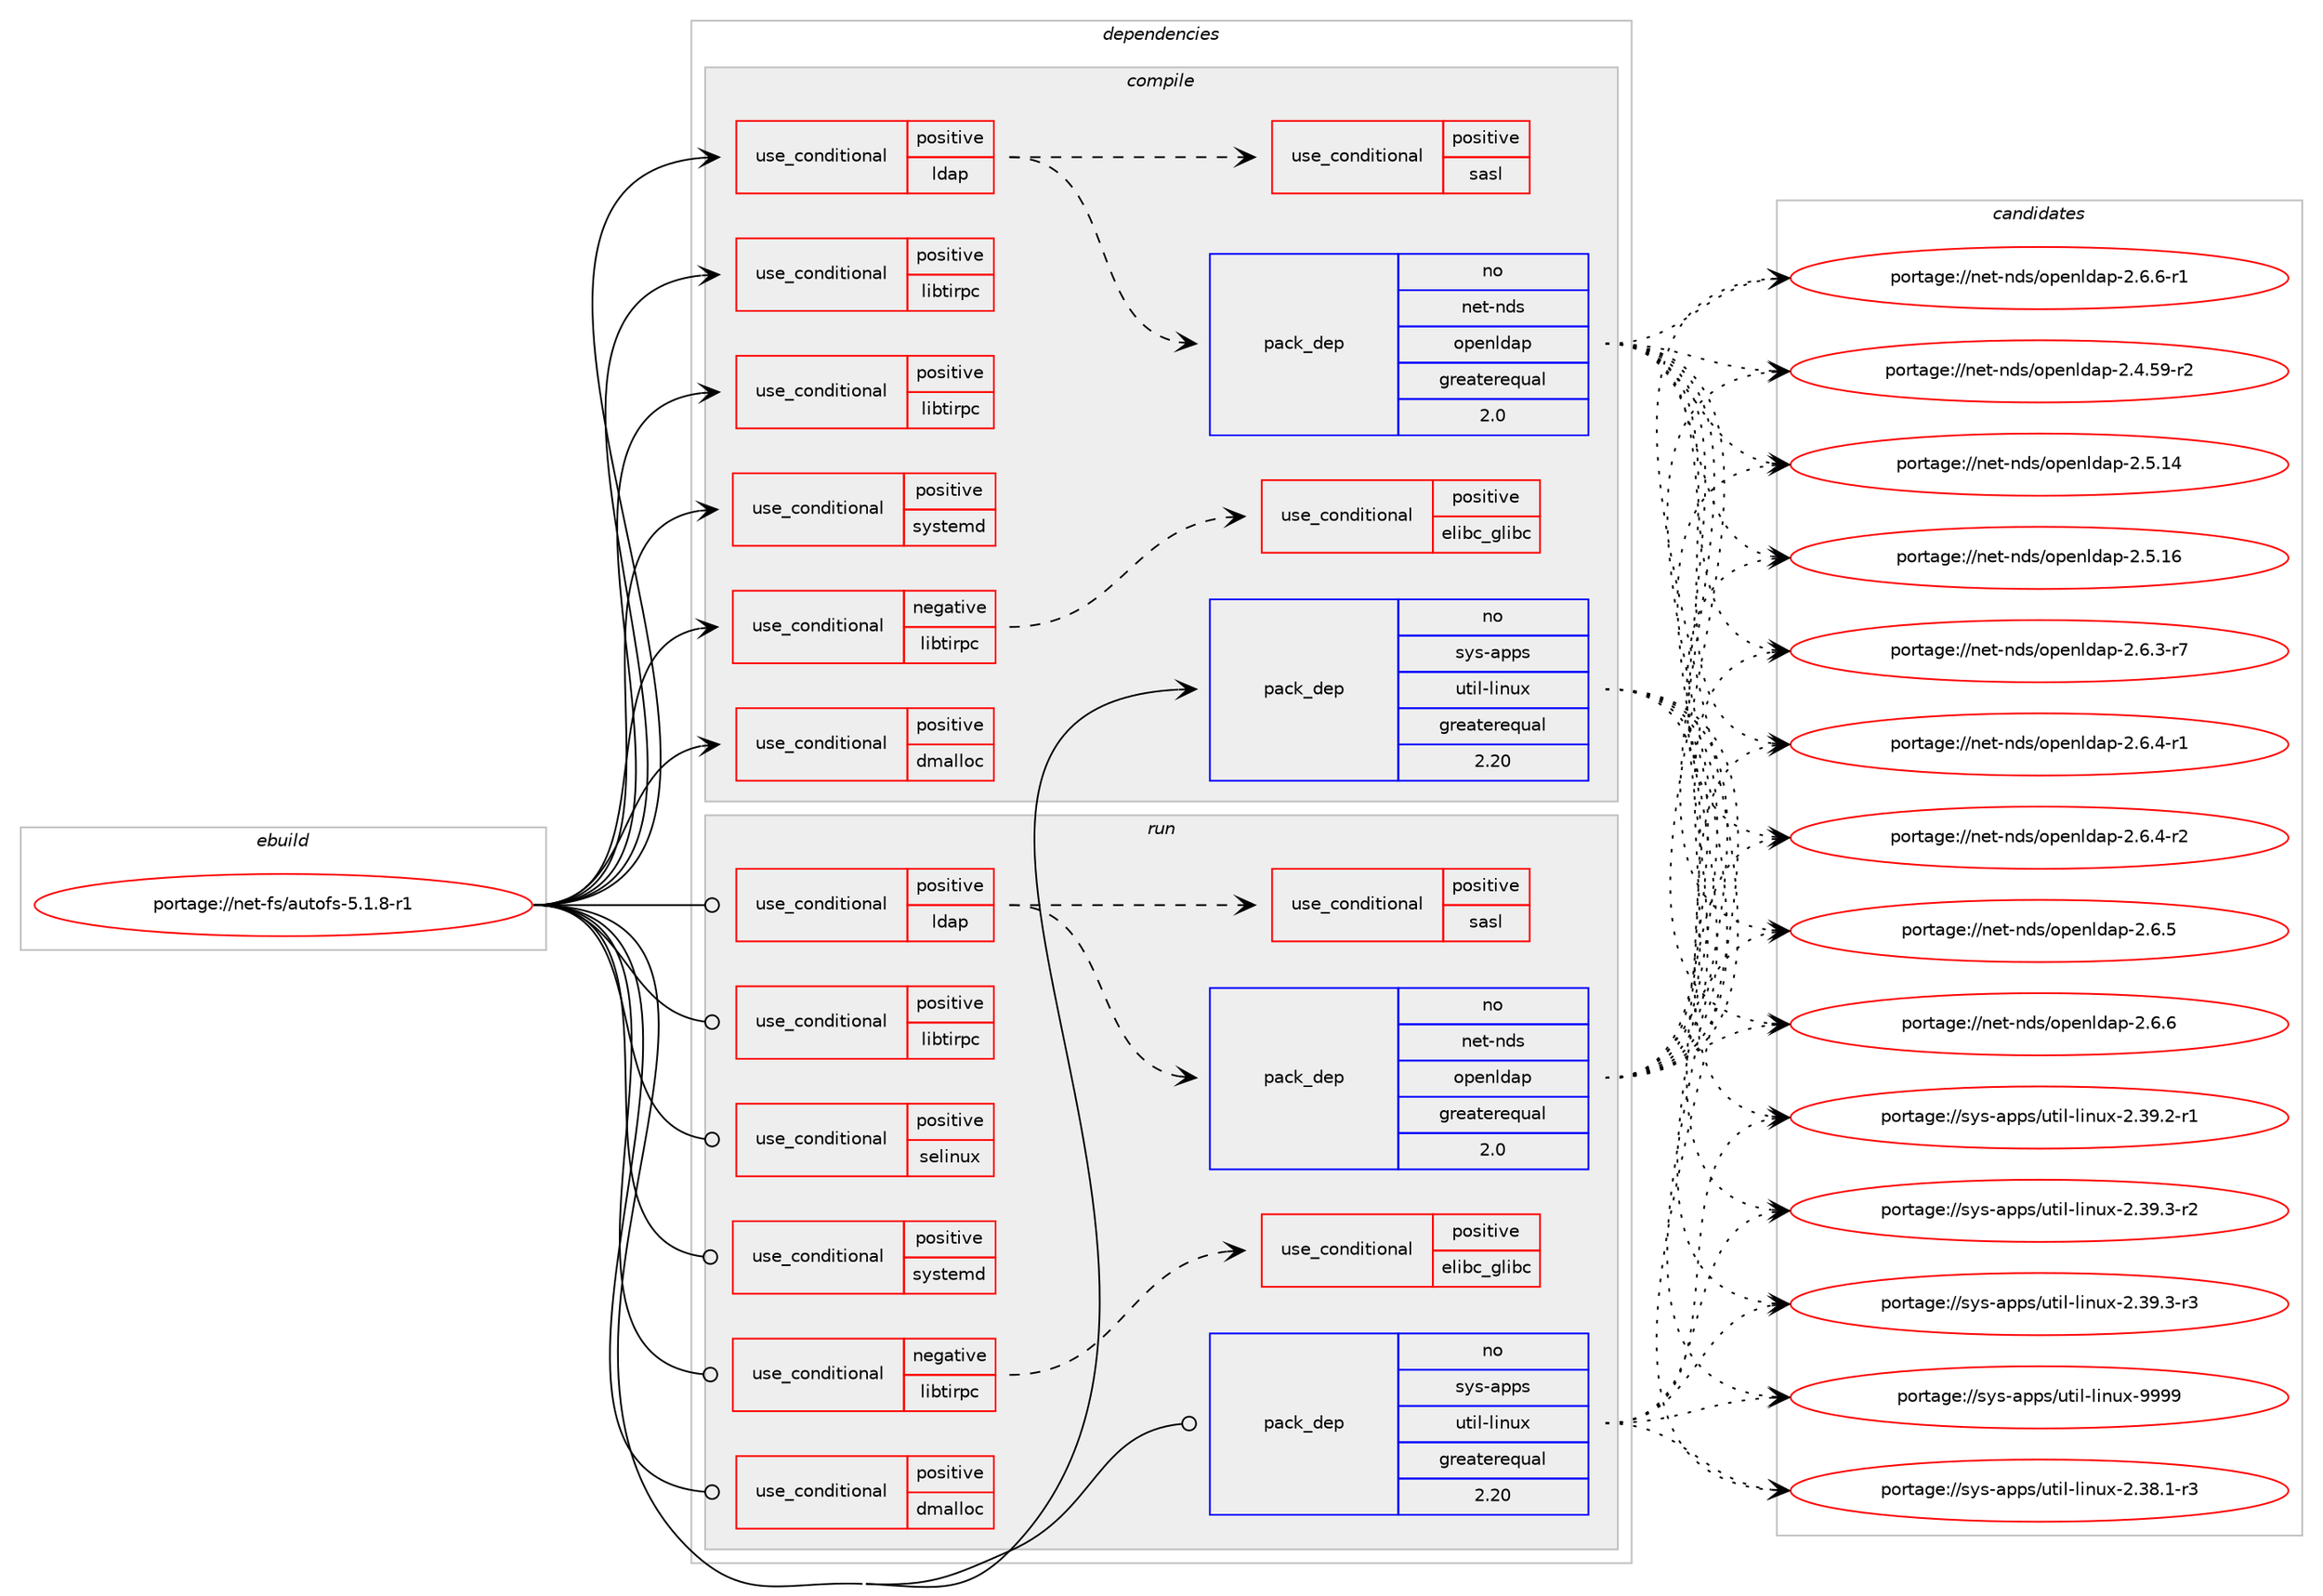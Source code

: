 digraph prolog {

# *************
# Graph options
# *************

newrank=true;
concentrate=true;
compound=true;
graph [rankdir=LR,fontname=Helvetica,fontsize=10,ranksep=1.5];#, ranksep=2.5, nodesep=0.2];
edge  [arrowhead=vee];
node  [fontname=Helvetica,fontsize=10];

# **********
# The ebuild
# **********

subgraph cluster_leftcol {
color=gray;
rank=same;
label=<<i>ebuild</i>>;
id [label="portage://net-fs/autofs-5.1.8-r1", color=red, width=4, href="../net-fs/autofs-5.1.8-r1.svg"];
}

# ****************
# The dependencies
# ****************

subgraph cluster_midcol {
color=gray;
label=<<i>dependencies</i>>;
subgraph cluster_compile {
fillcolor="#eeeeee";
style=filled;
label=<<i>compile</i>>;
subgraph cond1155 {
dependency1458 [label=<<TABLE BORDER="0" CELLBORDER="1" CELLSPACING="0" CELLPADDING="4"><TR><TD ROWSPAN="3" CELLPADDING="10">use_conditional</TD></TR><TR><TD>negative</TD></TR><TR><TD>libtirpc</TD></TR></TABLE>>, shape=none, color=red];
subgraph cond1156 {
dependency1459 [label=<<TABLE BORDER="0" CELLBORDER="1" CELLSPACING="0" CELLPADDING="4"><TR><TD ROWSPAN="3" CELLPADDING="10">use_conditional</TD></TR><TR><TD>positive</TD></TR><TR><TD>elibc_glibc</TD></TR></TABLE>>, shape=none, color=red];
# *** BEGIN UNKNOWN DEPENDENCY TYPE (TODO) ***
# dependency1459 -> package_dependency(portage://net-fs/autofs-5.1.8-r1,install,no,sys-libs,glibc,none,[,,],[],[use(enable(rpc),negative)])
# *** END UNKNOWN DEPENDENCY TYPE (TODO) ***

}
dependency1458:e -> dependency1459:w [weight=20,style="dashed",arrowhead="vee"];
}
id:e -> dependency1458:w [weight=20,style="solid",arrowhead="vee"];
subgraph cond1157 {
dependency1460 [label=<<TABLE BORDER="0" CELLBORDER="1" CELLSPACING="0" CELLPADDING="4"><TR><TD ROWSPAN="3" CELLPADDING="10">use_conditional</TD></TR><TR><TD>positive</TD></TR><TR><TD>dmalloc</TD></TR></TABLE>>, shape=none, color=red];
# *** BEGIN UNKNOWN DEPENDENCY TYPE (TODO) ***
# dependency1460 -> package_dependency(portage://net-fs/autofs-5.1.8-r1,install,no,dev-libs,dmalloc,none,[,,],[],[use(enable(threads),none)])
# *** END UNKNOWN DEPENDENCY TYPE (TODO) ***

}
id:e -> dependency1460:w [weight=20,style="solid",arrowhead="vee"];
subgraph cond1158 {
dependency1461 [label=<<TABLE BORDER="0" CELLBORDER="1" CELLSPACING="0" CELLPADDING="4"><TR><TD ROWSPAN="3" CELLPADDING="10">use_conditional</TD></TR><TR><TD>positive</TD></TR><TR><TD>ldap</TD></TR></TABLE>>, shape=none, color=red];
subgraph pack284 {
dependency1462 [label=<<TABLE BORDER="0" CELLBORDER="1" CELLSPACING="0" CELLPADDING="4" WIDTH="220"><TR><TD ROWSPAN="6" CELLPADDING="30">pack_dep</TD></TR><TR><TD WIDTH="110">no</TD></TR><TR><TD>net-nds</TD></TR><TR><TD>openldap</TD></TR><TR><TD>greaterequal</TD></TR><TR><TD>2.0</TD></TR></TABLE>>, shape=none, color=blue];
}
dependency1461:e -> dependency1462:w [weight=20,style="dashed",arrowhead="vee"];
subgraph cond1159 {
dependency1463 [label=<<TABLE BORDER="0" CELLBORDER="1" CELLSPACING="0" CELLPADDING="4"><TR><TD ROWSPAN="3" CELLPADDING="10">use_conditional</TD></TR><TR><TD>positive</TD></TR><TR><TD>sasl</TD></TR></TABLE>>, shape=none, color=red];
# *** BEGIN UNKNOWN DEPENDENCY TYPE (TODO) ***
# dependency1463 -> package_dependency(portage://net-fs/autofs-5.1.8-r1,install,no,dev-libs,cyrus-sasl,none,[,,],[],[])
# *** END UNKNOWN DEPENDENCY TYPE (TODO) ***

# *** BEGIN UNKNOWN DEPENDENCY TYPE (TODO) ***
# dependency1463 -> package_dependency(portage://net-fs/autofs-5.1.8-r1,install,no,dev-libs,libxml2,none,[,,],[],[])
# *** END UNKNOWN DEPENDENCY TYPE (TODO) ***

# *** BEGIN UNKNOWN DEPENDENCY TYPE (TODO) ***
# dependency1463 -> package_dependency(portage://net-fs/autofs-5.1.8-r1,install,no,virtual,krb5,none,[,,],[],[])
# *** END UNKNOWN DEPENDENCY TYPE (TODO) ***

}
dependency1461:e -> dependency1463:w [weight=20,style="dashed",arrowhead="vee"];
}
id:e -> dependency1461:w [weight=20,style="solid",arrowhead="vee"];
subgraph cond1160 {
dependency1464 [label=<<TABLE BORDER="0" CELLBORDER="1" CELLSPACING="0" CELLPADDING="4"><TR><TD ROWSPAN="3" CELLPADDING="10">use_conditional</TD></TR><TR><TD>positive</TD></TR><TR><TD>libtirpc</TD></TR></TABLE>>, shape=none, color=red];
# *** BEGIN UNKNOWN DEPENDENCY TYPE (TODO) ***
# dependency1464 -> package_dependency(portage://net-fs/autofs-5.1.8-r1,install,no,net-libs,libtirpc,none,[,,],any_same_slot,[])
# *** END UNKNOWN DEPENDENCY TYPE (TODO) ***

}
id:e -> dependency1464:w [weight=20,style="solid",arrowhead="vee"];
subgraph cond1161 {
dependency1465 [label=<<TABLE BORDER="0" CELLBORDER="1" CELLSPACING="0" CELLPADDING="4"><TR><TD ROWSPAN="3" CELLPADDING="10">use_conditional</TD></TR><TR><TD>positive</TD></TR><TR><TD>libtirpc</TD></TR></TABLE>>, shape=none, color=red];
# *** BEGIN UNKNOWN DEPENDENCY TYPE (TODO) ***
# dependency1465 -> package_dependency(portage://net-fs/autofs-5.1.8-r1,install,no,net-libs,rpcsvc-proto,none,[,,],[],[])
# *** END UNKNOWN DEPENDENCY TYPE (TODO) ***

}
id:e -> dependency1465:w [weight=20,style="solid",arrowhead="vee"];
subgraph cond1162 {
dependency1466 [label=<<TABLE BORDER="0" CELLBORDER="1" CELLSPACING="0" CELLPADDING="4"><TR><TD ROWSPAN="3" CELLPADDING="10">use_conditional</TD></TR><TR><TD>positive</TD></TR><TR><TD>systemd</TD></TR></TABLE>>, shape=none, color=red];
# *** BEGIN UNKNOWN DEPENDENCY TYPE (TODO) ***
# dependency1466 -> package_dependency(portage://net-fs/autofs-5.1.8-r1,install,no,sys-apps,systemd,none,[,,],[],[])
# *** END UNKNOWN DEPENDENCY TYPE (TODO) ***

}
id:e -> dependency1466:w [weight=20,style="solid",arrowhead="vee"];
# *** BEGIN UNKNOWN DEPENDENCY TYPE (TODO) ***
# id -> package_dependency(portage://net-fs/autofs-5.1.8-r1,install,no,net-libs,libnsl,none,[,,],any_same_slot,[])
# *** END UNKNOWN DEPENDENCY TYPE (TODO) ***

subgraph pack285 {
dependency1467 [label=<<TABLE BORDER="0" CELLBORDER="1" CELLSPACING="0" CELLPADDING="4" WIDTH="220"><TR><TD ROWSPAN="6" CELLPADDING="30">pack_dep</TD></TR><TR><TD WIDTH="110">no</TD></TR><TR><TD>sys-apps</TD></TR><TR><TD>util-linux</TD></TR><TR><TD>greaterequal</TD></TR><TR><TD>2.20</TD></TR></TABLE>>, shape=none, color=blue];
}
id:e -> dependency1467:w [weight=20,style="solid",arrowhead="vee"];
}
subgraph cluster_compileandrun {
fillcolor="#eeeeee";
style=filled;
label=<<i>compile and run</i>>;
}
subgraph cluster_run {
fillcolor="#eeeeee";
style=filled;
label=<<i>run</i>>;
subgraph cond1163 {
dependency1468 [label=<<TABLE BORDER="0" CELLBORDER="1" CELLSPACING="0" CELLPADDING="4"><TR><TD ROWSPAN="3" CELLPADDING="10">use_conditional</TD></TR><TR><TD>negative</TD></TR><TR><TD>libtirpc</TD></TR></TABLE>>, shape=none, color=red];
subgraph cond1164 {
dependency1469 [label=<<TABLE BORDER="0" CELLBORDER="1" CELLSPACING="0" CELLPADDING="4"><TR><TD ROWSPAN="3" CELLPADDING="10">use_conditional</TD></TR><TR><TD>positive</TD></TR><TR><TD>elibc_glibc</TD></TR></TABLE>>, shape=none, color=red];
# *** BEGIN UNKNOWN DEPENDENCY TYPE (TODO) ***
# dependency1469 -> package_dependency(portage://net-fs/autofs-5.1.8-r1,run,no,sys-libs,glibc,none,[,,],[],[use(enable(rpc),negative)])
# *** END UNKNOWN DEPENDENCY TYPE (TODO) ***

}
dependency1468:e -> dependency1469:w [weight=20,style="dashed",arrowhead="vee"];
}
id:e -> dependency1468:w [weight=20,style="solid",arrowhead="odot"];
subgraph cond1165 {
dependency1470 [label=<<TABLE BORDER="0" CELLBORDER="1" CELLSPACING="0" CELLPADDING="4"><TR><TD ROWSPAN="3" CELLPADDING="10">use_conditional</TD></TR><TR><TD>positive</TD></TR><TR><TD>dmalloc</TD></TR></TABLE>>, shape=none, color=red];
# *** BEGIN UNKNOWN DEPENDENCY TYPE (TODO) ***
# dependency1470 -> package_dependency(portage://net-fs/autofs-5.1.8-r1,run,no,dev-libs,dmalloc,none,[,,],[],[use(enable(threads),none)])
# *** END UNKNOWN DEPENDENCY TYPE (TODO) ***

}
id:e -> dependency1470:w [weight=20,style="solid",arrowhead="odot"];
subgraph cond1166 {
dependency1471 [label=<<TABLE BORDER="0" CELLBORDER="1" CELLSPACING="0" CELLPADDING="4"><TR><TD ROWSPAN="3" CELLPADDING="10">use_conditional</TD></TR><TR><TD>positive</TD></TR><TR><TD>ldap</TD></TR></TABLE>>, shape=none, color=red];
subgraph pack286 {
dependency1472 [label=<<TABLE BORDER="0" CELLBORDER="1" CELLSPACING="0" CELLPADDING="4" WIDTH="220"><TR><TD ROWSPAN="6" CELLPADDING="30">pack_dep</TD></TR><TR><TD WIDTH="110">no</TD></TR><TR><TD>net-nds</TD></TR><TR><TD>openldap</TD></TR><TR><TD>greaterequal</TD></TR><TR><TD>2.0</TD></TR></TABLE>>, shape=none, color=blue];
}
dependency1471:e -> dependency1472:w [weight=20,style="dashed",arrowhead="vee"];
subgraph cond1167 {
dependency1473 [label=<<TABLE BORDER="0" CELLBORDER="1" CELLSPACING="0" CELLPADDING="4"><TR><TD ROWSPAN="3" CELLPADDING="10">use_conditional</TD></TR><TR><TD>positive</TD></TR><TR><TD>sasl</TD></TR></TABLE>>, shape=none, color=red];
# *** BEGIN UNKNOWN DEPENDENCY TYPE (TODO) ***
# dependency1473 -> package_dependency(portage://net-fs/autofs-5.1.8-r1,run,no,dev-libs,cyrus-sasl,none,[,,],[],[])
# *** END UNKNOWN DEPENDENCY TYPE (TODO) ***

# *** BEGIN UNKNOWN DEPENDENCY TYPE (TODO) ***
# dependency1473 -> package_dependency(portage://net-fs/autofs-5.1.8-r1,run,no,dev-libs,libxml2,none,[,,],[],[])
# *** END UNKNOWN DEPENDENCY TYPE (TODO) ***

# *** BEGIN UNKNOWN DEPENDENCY TYPE (TODO) ***
# dependency1473 -> package_dependency(portage://net-fs/autofs-5.1.8-r1,run,no,virtual,krb5,none,[,,],[],[])
# *** END UNKNOWN DEPENDENCY TYPE (TODO) ***

}
dependency1471:e -> dependency1473:w [weight=20,style="dashed",arrowhead="vee"];
}
id:e -> dependency1471:w [weight=20,style="solid",arrowhead="odot"];
subgraph cond1168 {
dependency1474 [label=<<TABLE BORDER="0" CELLBORDER="1" CELLSPACING="0" CELLPADDING="4"><TR><TD ROWSPAN="3" CELLPADDING="10">use_conditional</TD></TR><TR><TD>positive</TD></TR><TR><TD>libtirpc</TD></TR></TABLE>>, shape=none, color=red];
# *** BEGIN UNKNOWN DEPENDENCY TYPE (TODO) ***
# dependency1474 -> package_dependency(portage://net-fs/autofs-5.1.8-r1,run,no,net-libs,libtirpc,none,[,,],any_same_slot,[])
# *** END UNKNOWN DEPENDENCY TYPE (TODO) ***

}
id:e -> dependency1474:w [weight=20,style="solid",arrowhead="odot"];
subgraph cond1169 {
dependency1475 [label=<<TABLE BORDER="0" CELLBORDER="1" CELLSPACING="0" CELLPADDING="4"><TR><TD ROWSPAN="3" CELLPADDING="10">use_conditional</TD></TR><TR><TD>positive</TD></TR><TR><TD>selinux</TD></TR></TABLE>>, shape=none, color=red];
# *** BEGIN UNKNOWN DEPENDENCY TYPE (TODO) ***
# dependency1475 -> package_dependency(portage://net-fs/autofs-5.1.8-r1,run,no,sec-policy,selinux-automount,none,[,,],[],[])
# *** END UNKNOWN DEPENDENCY TYPE (TODO) ***

}
id:e -> dependency1475:w [weight=20,style="solid",arrowhead="odot"];
subgraph cond1170 {
dependency1476 [label=<<TABLE BORDER="0" CELLBORDER="1" CELLSPACING="0" CELLPADDING="4"><TR><TD ROWSPAN="3" CELLPADDING="10">use_conditional</TD></TR><TR><TD>positive</TD></TR><TR><TD>systemd</TD></TR></TABLE>>, shape=none, color=red];
# *** BEGIN UNKNOWN DEPENDENCY TYPE (TODO) ***
# dependency1476 -> package_dependency(portage://net-fs/autofs-5.1.8-r1,run,no,sys-apps,systemd,none,[,,],[],[])
# *** END UNKNOWN DEPENDENCY TYPE (TODO) ***

}
id:e -> dependency1476:w [weight=20,style="solid",arrowhead="odot"];
# *** BEGIN UNKNOWN DEPENDENCY TYPE (TODO) ***
# id -> package_dependency(portage://net-fs/autofs-5.1.8-r1,run,no,net-libs,libnsl,none,[,,],any_same_slot,[])
# *** END UNKNOWN DEPENDENCY TYPE (TODO) ***

subgraph pack287 {
dependency1477 [label=<<TABLE BORDER="0" CELLBORDER="1" CELLSPACING="0" CELLPADDING="4" WIDTH="220"><TR><TD ROWSPAN="6" CELLPADDING="30">pack_dep</TD></TR><TR><TD WIDTH="110">no</TD></TR><TR><TD>sys-apps</TD></TR><TR><TD>util-linux</TD></TR><TR><TD>greaterequal</TD></TR><TR><TD>2.20</TD></TR></TABLE>>, shape=none, color=blue];
}
id:e -> dependency1477:w [weight=20,style="solid",arrowhead="odot"];
}
}

# **************
# The candidates
# **************

subgraph cluster_choices {
rank=same;
color=gray;
label=<<i>candidates</i>>;

subgraph choice284 {
color=black;
nodesep=1;
choice110101116451101001154711111210111010810097112455046524653574511450 [label="portage://net-nds/openldap-2.4.59-r2", color=red, width=4,href="../net-nds/openldap-2.4.59-r2.svg"];
choice11010111645110100115471111121011101081009711245504653464952 [label="portage://net-nds/openldap-2.5.14", color=red, width=4,href="../net-nds/openldap-2.5.14.svg"];
choice11010111645110100115471111121011101081009711245504653464954 [label="portage://net-nds/openldap-2.5.16", color=red, width=4,href="../net-nds/openldap-2.5.16.svg"];
choice1101011164511010011547111112101110108100971124550465446514511455 [label="portage://net-nds/openldap-2.6.3-r7", color=red, width=4,href="../net-nds/openldap-2.6.3-r7.svg"];
choice1101011164511010011547111112101110108100971124550465446524511449 [label="portage://net-nds/openldap-2.6.4-r1", color=red, width=4,href="../net-nds/openldap-2.6.4-r1.svg"];
choice1101011164511010011547111112101110108100971124550465446524511450 [label="portage://net-nds/openldap-2.6.4-r2", color=red, width=4,href="../net-nds/openldap-2.6.4-r2.svg"];
choice110101116451101001154711111210111010810097112455046544653 [label="portage://net-nds/openldap-2.6.5", color=red, width=4,href="../net-nds/openldap-2.6.5.svg"];
choice110101116451101001154711111210111010810097112455046544654 [label="portage://net-nds/openldap-2.6.6", color=red, width=4,href="../net-nds/openldap-2.6.6.svg"];
choice1101011164511010011547111112101110108100971124550465446544511449 [label="portage://net-nds/openldap-2.6.6-r1", color=red, width=4,href="../net-nds/openldap-2.6.6-r1.svg"];
dependency1462:e -> choice110101116451101001154711111210111010810097112455046524653574511450:w [style=dotted,weight="100"];
dependency1462:e -> choice11010111645110100115471111121011101081009711245504653464952:w [style=dotted,weight="100"];
dependency1462:e -> choice11010111645110100115471111121011101081009711245504653464954:w [style=dotted,weight="100"];
dependency1462:e -> choice1101011164511010011547111112101110108100971124550465446514511455:w [style=dotted,weight="100"];
dependency1462:e -> choice1101011164511010011547111112101110108100971124550465446524511449:w [style=dotted,weight="100"];
dependency1462:e -> choice1101011164511010011547111112101110108100971124550465446524511450:w [style=dotted,weight="100"];
dependency1462:e -> choice110101116451101001154711111210111010810097112455046544653:w [style=dotted,weight="100"];
dependency1462:e -> choice110101116451101001154711111210111010810097112455046544654:w [style=dotted,weight="100"];
dependency1462:e -> choice1101011164511010011547111112101110108100971124550465446544511449:w [style=dotted,weight="100"];
}
subgraph choice285 {
color=black;
nodesep=1;
choice11512111545971121121154711711610510845108105110117120455046515646494511451 [label="portage://sys-apps/util-linux-2.38.1-r3", color=red, width=4,href="../sys-apps/util-linux-2.38.1-r3.svg"];
choice11512111545971121121154711711610510845108105110117120455046515746504511449 [label="portage://sys-apps/util-linux-2.39.2-r1", color=red, width=4,href="../sys-apps/util-linux-2.39.2-r1.svg"];
choice11512111545971121121154711711610510845108105110117120455046515746514511450 [label="portage://sys-apps/util-linux-2.39.3-r2", color=red, width=4,href="../sys-apps/util-linux-2.39.3-r2.svg"];
choice11512111545971121121154711711610510845108105110117120455046515746514511451 [label="portage://sys-apps/util-linux-2.39.3-r3", color=red, width=4,href="../sys-apps/util-linux-2.39.3-r3.svg"];
choice115121115459711211211547117116105108451081051101171204557575757 [label="portage://sys-apps/util-linux-9999", color=red, width=4,href="../sys-apps/util-linux-9999.svg"];
dependency1467:e -> choice11512111545971121121154711711610510845108105110117120455046515646494511451:w [style=dotted,weight="100"];
dependency1467:e -> choice11512111545971121121154711711610510845108105110117120455046515746504511449:w [style=dotted,weight="100"];
dependency1467:e -> choice11512111545971121121154711711610510845108105110117120455046515746514511450:w [style=dotted,weight="100"];
dependency1467:e -> choice11512111545971121121154711711610510845108105110117120455046515746514511451:w [style=dotted,weight="100"];
dependency1467:e -> choice115121115459711211211547117116105108451081051101171204557575757:w [style=dotted,weight="100"];
}
subgraph choice286 {
color=black;
nodesep=1;
choice110101116451101001154711111210111010810097112455046524653574511450 [label="portage://net-nds/openldap-2.4.59-r2", color=red, width=4,href="../net-nds/openldap-2.4.59-r2.svg"];
choice11010111645110100115471111121011101081009711245504653464952 [label="portage://net-nds/openldap-2.5.14", color=red, width=4,href="../net-nds/openldap-2.5.14.svg"];
choice11010111645110100115471111121011101081009711245504653464954 [label="portage://net-nds/openldap-2.5.16", color=red, width=4,href="../net-nds/openldap-2.5.16.svg"];
choice1101011164511010011547111112101110108100971124550465446514511455 [label="portage://net-nds/openldap-2.6.3-r7", color=red, width=4,href="../net-nds/openldap-2.6.3-r7.svg"];
choice1101011164511010011547111112101110108100971124550465446524511449 [label="portage://net-nds/openldap-2.6.4-r1", color=red, width=4,href="../net-nds/openldap-2.6.4-r1.svg"];
choice1101011164511010011547111112101110108100971124550465446524511450 [label="portage://net-nds/openldap-2.6.4-r2", color=red, width=4,href="../net-nds/openldap-2.6.4-r2.svg"];
choice110101116451101001154711111210111010810097112455046544653 [label="portage://net-nds/openldap-2.6.5", color=red, width=4,href="../net-nds/openldap-2.6.5.svg"];
choice110101116451101001154711111210111010810097112455046544654 [label="portage://net-nds/openldap-2.6.6", color=red, width=4,href="../net-nds/openldap-2.6.6.svg"];
choice1101011164511010011547111112101110108100971124550465446544511449 [label="portage://net-nds/openldap-2.6.6-r1", color=red, width=4,href="../net-nds/openldap-2.6.6-r1.svg"];
dependency1472:e -> choice110101116451101001154711111210111010810097112455046524653574511450:w [style=dotted,weight="100"];
dependency1472:e -> choice11010111645110100115471111121011101081009711245504653464952:w [style=dotted,weight="100"];
dependency1472:e -> choice11010111645110100115471111121011101081009711245504653464954:w [style=dotted,weight="100"];
dependency1472:e -> choice1101011164511010011547111112101110108100971124550465446514511455:w [style=dotted,weight="100"];
dependency1472:e -> choice1101011164511010011547111112101110108100971124550465446524511449:w [style=dotted,weight="100"];
dependency1472:e -> choice1101011164511010011547111112101110108100971124550465446524511450:w [style=dotted,weight="100"];
dependency1472:e -> choice110101116451101001154711111210111010810097112455046544653:w [style=dotted,weight="100"];
dependency1472:e -> choice110101116451101001154711111210111010810097112455046544654:w [style=dotted,weight="100"];
dependency1472:e -> choice1101011164511010011547111112101110108100971124550465446544511449:w [style=dotted,weight="100"];
}
subgraph choice287 {
color=black;
nodesep=1;
choice11512111545971121121154711711610510845108105110117120455046515646494511451 [label="portage://sys-apps/util-linux-2.38.1-r3", color=red, width=4,href="../sys-apps/util-linux-2.38.1-r3.svg"];
choice11512111545971121121154711711610510845108105110117120455046515746504511449 [label="portage://sys-apps/util-linux-2.39.2-r1", color=red, width=4,href="../sys-apps/util-linux-2.39.2-r1.svg"];
choice11512111545971121121154711711610510845108105110117120455046515746514511450 [label="portage://sys-apps/util-linux-2.39.3-r2", color=red, width=4,href="../sys-apps/util-linux-2.39.3-r2.svg"];
choice11512111545971121121154711711610510845108105110117120455046515746514511451 [label="portage://sys-apps/util-linux-2.39.3-r3", color=red, width=4,href="../sys-apps/util-linux-2.39.3-r3.svg"];
choice115121115459711211211547117116105108451081051101171204557575757 [label="portage://sys-apps/util-linux-9999", color=red, width=4,href="../sys-apps/util-linux-9999.svg"];
dependency1477:e -> choice11512111545971121121154711711610510845108105110117120455046515646494511451:w [style=dotted,weight="100"];
dependency1477:e -> choice11512111545971121121154711711610510845108105110117120455046515746504511449:w [style=dotted,weight="100"];
dependency1477:e -> choice11512111545971121121154711711610510845108105110117120455046515746514511450:w [style=dotted,weight="100"];
dependency1477:e -> choice11512111545971121121154711711610510845108105110117120455046515746514511451:w [style=dotted,weight="100"];
dependency1477:e -> choice115121115459711211211547117116105108451081051101171204557575757:w [style=dotted,weight="100"];
}
}

}
